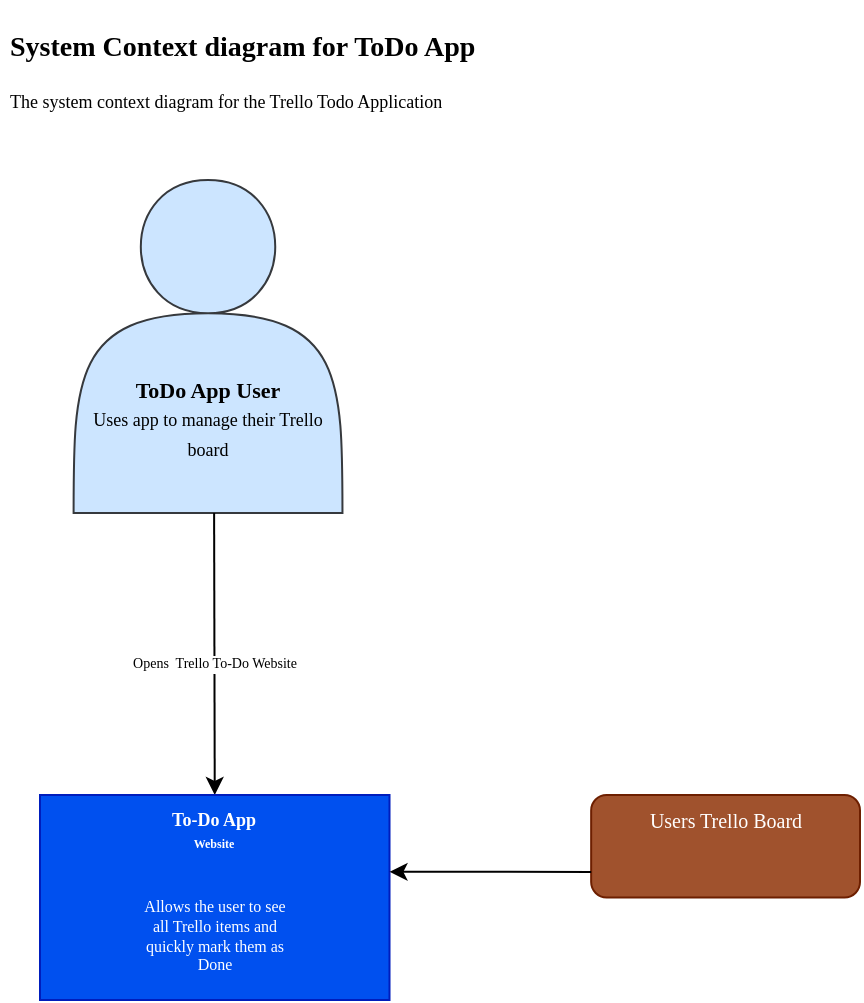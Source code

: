 <mxfile version="20.2.3" type="github">
  <diagram id="kcdtvtUuouSTzEmoT8WX" name="Page-1">
    <mxGraphModel dx="1422" dy="1931" grid="1" gridSize="10" guides="1" tooltips="1" connect="1" arrows="1" fold="1" page="1" pageScale="1" pageWidth="827" pageHeight="1169" math="0" shadow="0">
      <root>
        <mxCell id="0" />
        <mxCell id="1" parent="0" />
        <mxCell id="OSeTTw16pG-JO05INmUS-14" value="&lt;h1&gt;&lt;font style=&quot;font-size: 14px;&quot;&gt;System Context diagram for ToDo App&lt;/font&gt;&lt;/h1&gt;&lt;p&gt;The system context diagram for the Trello Todo Application&lt;/p&gt;" style="text;html=1;strokeColor=none;fillColor=none;spacing=5;spacingTop=-20;whiteSpace=wrap;overflow=hidden;rounded=0;labelBackgroundColor=none;fontFamily=Comic Sans MS;fontSize=9;fontColor=default;flipH=1;" vertex="1" parent="1">
          <mxGeometry x="270" y="-1150" width="330" height="70" as="geometry" />
        </mxCell>
        <mxCell id="JEbB6z0hx3I5MV0OKVah-1" value="&lt;br&gt;&lt;br&gt;&lt;font style=&quot;&quot; face=&quot;Comic Sans MS&quot;&gt;&lt;span style=&quot;font-size: 11px;&quot;&gt;&lt;br&gt;&lt;br&gt;&lt;br&gt;&lt;b&gt;ToDo App User&lt;/b&gt;&lt;/span&gt;&lt;br&gt;&lt;div style=&quot;&quot;&gt;&lt;font style=&quot;font-size: 9px;&quot;&gt;Uses app to manage their Trello board&lt;/font&gt;&lt;/div&gt;&lt;/font&gt;" style="shape=actor;whiteSpace=wrap;html=1;fillColor=#cce5ff;strokeColor=#36393d;" parent="1" vertex="1">
          <mxGeometry x="306.803" y="-1070" width="134.426" height="166.562" as="geometry" />
        </mxCell>
        <mxCell id="OSeTTw16pG-JO05INmUS-15" value="" style="group;fontSize=13;" vertex="1" connectable="0" parent="1">
          <mxGeometry x="290" y="-903.438" width="410" height="243.438" as="geometry" />
        </mxCell>
        <mxCell id="OSeTTw16pG-JO05INmUS-6" value="" style="endArrow=classic;html=1;rounded=0;fontFamily=Comic Sans MS;fontSize=7;fontColor=#000000;" edge="1" parent="OSeTTw16pG-JO05INmUS-15">
          <mxGeometry relative="1" as="geometry">
            <mxPoint x="87.054" as="sourcePoint" />
            <mxPoint x="87.377" y="140.938" as="targetPoint" />
          </mxGeometry>
        </mxCell>
        <mxCell id="OSeTTw16pG-JO05INmUS-7" value="Opens&amp;nbsp; Trello To-Do Website&lt;br&gt;" style="edgeLabel;resizable=0;html=1;align=center;verticalAlign=middle;fontFamily=Comic Sans MS;fontSize=7;fontColor=#000000;" connectable="0" vertex="1" parent="OSeTTw16pG-JO05INmUS-6">
          <mxGeometry relative="1" as="geometry">
            <mxPoint y="5" as="offset" />
          </mxGeometry>
        </mxCell>
        <mxCell id="OSeTTw16pG-JO05INmUS-9" value="" style="rounded=0;whiteSpace=wrap;html=1;fontFamily=Comic Sans MS;fontSize=7;labelBackgroundColor=default;fillColor=#0050ef;strokeColor=#001DBC;fontColor=#ffffff;" vertex="1" parent="OSeTTw16pG-JO05INmUS-15">
          <mxGeometry y="140.938" width="174.754" height="102.5" as="geometry" />
        </mxCell>
        <mxCell id="OSeTTw16pG-JO05INmUS-10" value="To-Do App &lt;br&gt;&lt;font style=&quot;font-size: 6px;&quot;&gt;Website&lt;/font&gt;" style="text;html=1;align=center;verticalAlign=top;whiteSpace=wrap;rounded=0;labelBackgroundColor=none;fontFamily=Comic Sans MS;fontSize=9;fontColor=#FFFFFF;fontStyle=1" vertex="1" parent="OSeTTw16pG-JO05INmUS-15">
          <mxGeometry x="3.361" y="140.938" width="168.033" height="102.5" as="geometry" />
        </mxCell>
        <mxCell id="OSeTTw16pG-JO05INmUS-11" value="Allows the user to see all Trello items and quickly mark them as Done" style="text;html=1;strokeColor=none;fillColor=none;align=center;verticalAlign=middle;whiteSpace=wrap;rounded=0;labelBackgroundColor=none;fontFamily=Comic Sans MS;fontSize=8;fontColor=#FFFFFF;" vertex="1" parent="OSeTTw16pG-JO05INmUS-15">
          <mxGeometry x="47.049" y="192.188" width="80.656" height="38.438" as="geometry" />
        </mxCell>
        <mxCell id="OSeTTw16pG-JO05INmUS-12" value="&lt;font size=&quot;1&quot;&gt;Users Trello Board&lt;/font&gt;" style="rounded=1;whiteSpace=wrap;html=1;labelBackgroundColor=none;fontFamily=Comic Sans MS;fontSize=6;fontColor=#ffffff;fillColor=#a0522d;strokeColor=#6D1F00;verticalAlign=top;" vertex="1" parent="OSeTTw16pG-JO05INmUS-15">
          <mxGeometry x="275.574" y="140.938" width="134.426" height="51.25" as="geometry" />
        </mxCell>
        <mxCell id="OSeTTw16pG-JO05INmUS-13" value="" style="endArrow=classic;html=1;rounded=0;fontFamily=Comic Sans MS;fontSize=9;fontColor=default;exitX=0;exitY=0.75;exitDx=0;exitDy=0;" edge="1" parent="OSeTTw16pG-JO05INmUS-15" source="OSeTTw16pG-JO05INmUS-12">
          <mxGeometry width="50" height="50" relative="1" as="geometry">
            <mxPoint x="268.852" y="179.375" as="sourcePoint" />
            <mxPoint x="174.754" y="179.375" as="targetPoint" />
            <Array as="points">
              <mxPoint x="228.525" y="179.375" />
            </Array>
          </mxGeometry>
        </mxCell>
      </root>
    </mxGraphModel>
  </diagram>
</mxfile>
